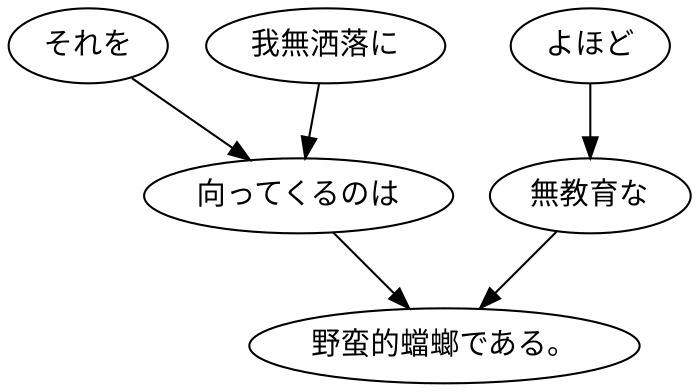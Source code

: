 digraph graph3983 {
	node0 [label="それを"];
	node1 [label="我無洒落に"];
	node2 [label="向ってくるのは"];
	node3 [label="よほど"];
	node4 [label="無教育な"];
	node5 [label="野蛮的蟷螂である。"];
	node0 -> node2;
	node1 -> node2;
	node2 -> node5;
	node3 -> node4;
	node4 -> node5;
}
